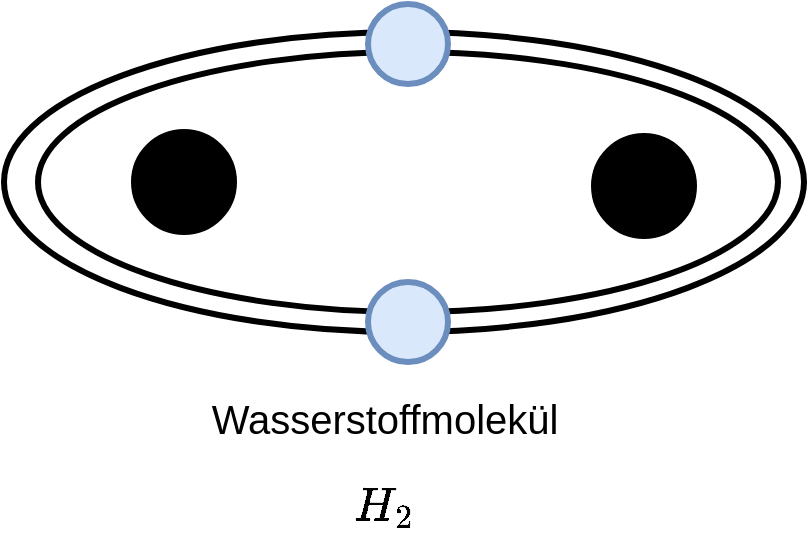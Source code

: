 <mxfile version="14.6.13" type="device"><diagram id="G2cN25nnn3g8CA6aUmVA" name="Seite-1"><mxGraphModel dx="786" dy="516" grid="1" gridSize="10" guides="1" tooltips="1" connect="1" arrows="1" fold="1" page="1" pageScale="1" pageWidth="827" pageHeight="1169" math="1" shadow="0"><root><mxCell id="0"/><mxCell id="1" parent="0"/><mxCell id="vV2S8wS3Z_XeLEifBsoj-9" value="" style="ellipse;whiteSpace=wrap;html=1;fontSize=20;strokeWidth=3;fillColor=none;" vertex="1" parent="1"><mxGeometry x="287" y="170" width="370" height="130" as="geometry"/></mxCell><mxCell id="vV2S8wS3Z_XeLEifBsoj-10" value="" style="ellipse;whiteSpace=wrap;html=1;fontSize=20;strokeWidth=3;fillColor=none;" vertex="1" parent="1"><mxGeometry x="270" y="160" width="400" height="150" as="geometry"/></mxCell><mxCell id="vV2S8wS3Z_XeLEifBsoj-2" value="" style="ellipse;whiteSpace=wrap;html=1;aspect=fixed;strokeWidth=3;fillColor=#000000;" vertex="1" parent="1"><mxGeometry x="335" y="210" width="50" height="50" as="geometry"/></mxCell><mxCell id="vV2S8wS3Z_XeLEifBsoj-3" value="" style="ellipse;whiteSpace=wrap;html=1;aspect=fixed;strokeWidth=3;fillColor=#dae8fc;strokeColor=#6c8ebf;" vertex="1" parent="1"><mxGeometry x="452" y="146" width="40" height="40" as="geometry"/></mxCell><mxCell id="vV2S8wS3Z_XeLEifBsoj-5" value="" style="ellipse;whiteSpace=wrap;html=1;aspect=fixed;strokeWidth=3;fillColor=#000000;" vertex="1" parent="1"><mxGeometry x="565" y="212" width="50" height="50" as="geometry"/></mxCell><mxCell id="vV2S8wS3Z_XeLEifBsoj-6" value="" style="ellipse;whiteSpace=wrap;html=1;aspect=fixed;strokeWidth=3;fillColor=#dae8fc;strokeColor=#6c8ebf;" vertex="1" parent="1"><mxGeometry x="452" y="285" width="40" height="40" as="geometry"/></mxCell><mxCell id="vV2S8wS3Z_XeLEifBsoj-8" value="Wasserstoffmolekül&lt;br style=&quot;font-size: 20px&quot;&gt;$$H_2$$" style="text;html=1;resizable=0;autosize=1;align=center;verticalAlign=middle;points=[];fillColor=none;strokeColor=none;rounded=0;fontSize=20;" vertex="1" parent="1"><mxGeometry x="365" y="360" width="190" height="50" as="geometry"/></mxCell></root></mxGraphModel></diagram></mxfile>